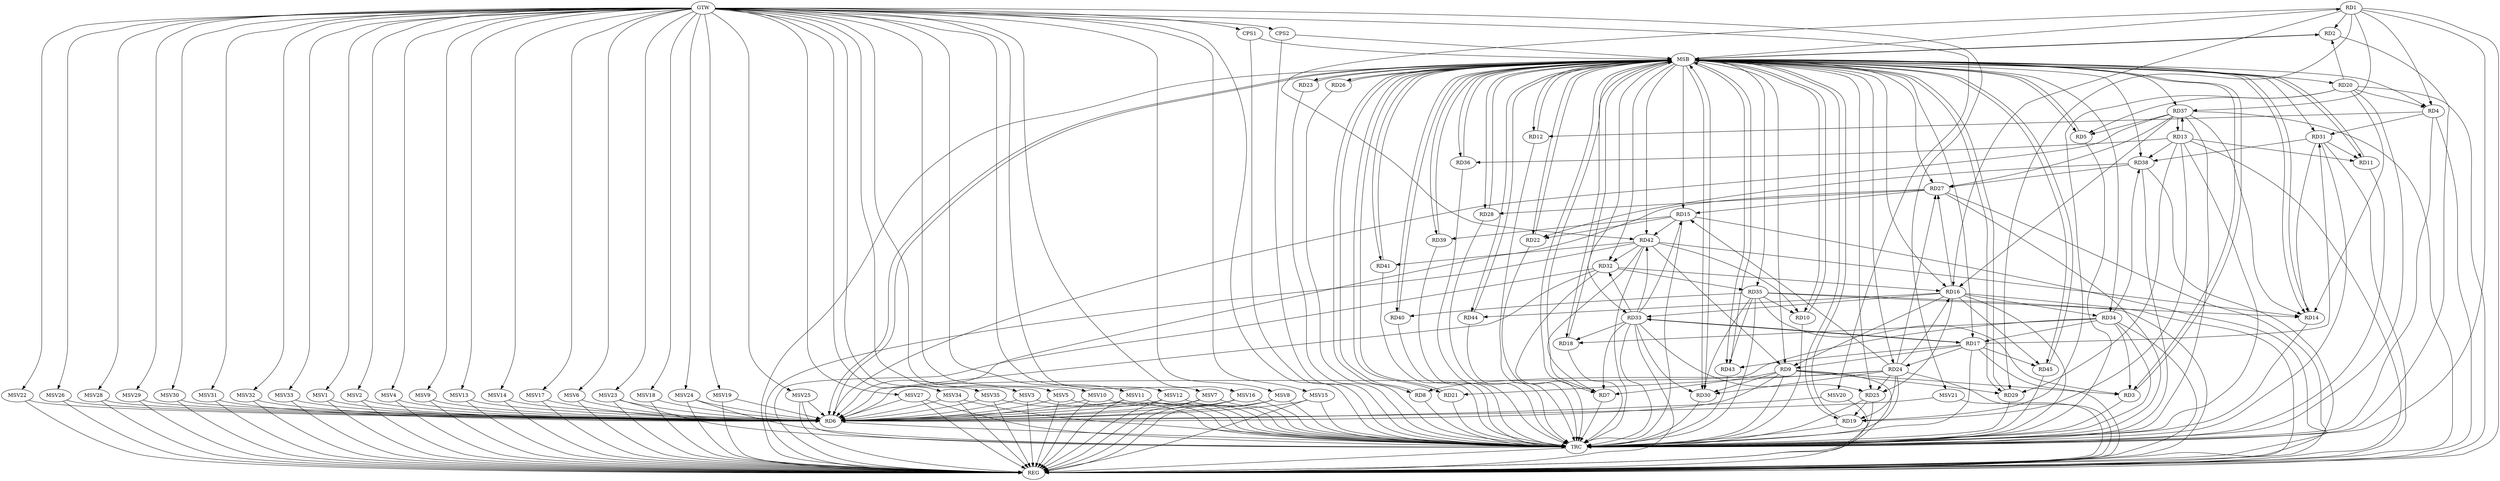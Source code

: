strict digraph G {
  RD1 [ label="RD1" ];
  RD2 [ label="RD2" ];
  RD3 [ label="RD3" ];
  RD4 [ label="RD4" ];
  RD5 [ label="RD5" ];
  RD6 [ label="RD6" ];
  RD7 [ label="RD7" ];
  RD8 [ label="RD8" ];
  RD9 [ label="RD9" ];
  RD10 [ label="RD10" ];
  RD11 [ label="RD11" ];
  RD12 [ label="RD12" ];
  RD13 [ label="RD13" ];
  RD14 [ label="RD14" ];
  RD15 [ label="RD15" ];
  RD16 [ label="RD16" ];
  RD17 [ label="RD17" ];
  RD18 [ label="RD18" ];
  RD19 [ label="RD19" ];
  RD20 [ label="RD20" ];
  RD21 [ label="RD21" ];
  RD22 [ label="RD22" ];
  RD23 [ label="RD23" ];
  RD24 [ label="RD24" ];
  RD25 [ label="RD25" ];
  RD26 [ label="RD26" ];
  RD27 [ label="RD27" ];
  RD28 [ label="RD28" ];
  RD29 [ label="RD29" ];
  RD30 [ label="RD30" ];
  RD31 [ label="RD31" ];
  RD32 [ label="RD32" ];
  RD33 [ label="RD33" ];
  RD34 [ label="RD34" ];
  RD35 [ label="RD35" ];
  RD36 [ label="RD36" ];
  RD37 [ label="RD37" ];
  RD38 [ label="RD38" ];
  RD39 [ label="RD39" ];
  RD40 [ label="RD40" ];
  RD41 [ label="RD41" ];
  RD42 [ label="RD42" ];
  RD43 [ label="RD43" ];
  RD44 [ label="RD44" ];
  RD45 [ label="RD45" ];
  CPS1 [ label="CPS1" ];
  CPS2 [ label="CPS2" ];
  GTW [ label="GTW" ];
  REG [ label="REG" ];
  MSB [ label="MSB" ];
  TRC [ label="TRC" ];
  MSV1 [ label="MSV1" ];
  MSV2 [ label="MSV2" ];
  MSV3 [ label="MSV3" ];
  MSV4 [ label="MSV4" ];
  MSV5 [ label="MSV5" ];
  MSV6 [ label="MSV6" ];
  MSV7 [ label="MSV7" ];
  MSV8 [ label="MSV8" ];
  MSV9 [ label="MSV9" ];
  MSV10 [ label="MSV10" ];
  MSV11 [ label="MSV11" ];
  MSV12 [ label="MSV12" ];
  MSV13 [ label="MSV13" ];
  MSV14 [ label="MSV14" ];
  MSV15 [ label="MSV15" ];
  MSV16 [ label="MSV16" ];
  MSV17 [ label="MSV17" ];
  MSV18 [ label="MSV18" ];
  MSV19 [ label="MSV19" ];
  MSV20 [ label="MSV20" ];
  MSV21 [ label="MSV21" ];
  MSV22 [ label="MSV22" ];
  MSV23 [ label="MSV23" ];
  MSV24 [ label="MSV24" ];
  MSV25 [ label="MSV25" ];
  MSV26 [ label="MSV26" ];
  MSV27 [ label="MSV27" ];
  MSV28 [ label="MSV28" ];
  MSV29 [ label="MSV29" ];
  MSV30 [ label="MSV30" ];
  MSV31 [ label="MSV31" ];
  MSV32 [ label="MSV32" ];
  MSV33 [ label="MSV33" ];
  MSV34 [ label="MSV34" ];
  MSV35 [ label="MSV35" ];
  RD1 -> RD2;
  RD1 -> RD4;
  RD1 -> RD16;
  RD1 -> RD29;
  RD1 -> RD37;
  RD1 -> RD42;
  RD20 -> RD2;
  RD9 -> RD3;
  RD34 -> RD3;
  RD35 -> RD3;
  RD4 -> RD12;
  RD20 -> RD4;
  RD4 -> RD31;
  RD20 -> RD5;
  RD37 -> RD5;
  RD9 -> RD6;
  RD27 -> RD6;
  RD32 -> RD6;
  RD34 -> RD6;
  RD37 -> RD6;
  RD9 -> RD7;
  RD33 -> RD7;
  RD42 -> RD7;
  RD24 -> RD8;
  RD16 -> RD9;
  RD17 -> RD9;
  RD9 -> RD29;
  RD9 -> RD30;
  RD42 -> RD9;
  RD35 -> RD10;
  RD42 -> RD10;
  RD13 -> RD11;
  RD31 -> RD11;
  RD13 -> RD19;
  RD13 -> RD29;
  RD13 -> RD36;
  RD13 -> RD37;
  RD37 -> RD13;
  RD13 -> RD38;
  RD20 -> RD14;
  RD31 -> RD14;
  RD35 -> RD14;
  RD37 -> RD14;
  RD42 -> RD14;
  RD15 -> RD22;
  RD24 -> RD15;
  RD27 -> RD15;
  RD33 -> RD15;
  RD15 -> RD39;
  RD15 -> RD42;
  RD24 -> RD16;
  RD16 -> RD25;
  RD16 -> RD27;
  RD32 -> RD16;
  RD16 -> RD33;
  RD16 -> RD34;
  RD37 -> RD16;
  RD16 -> RD44;
  RD16 -> RD45;
  RD17 -> RD24;
  RD17 -> RD31;
  RD17 -> RD33;
  RD33 -> RD17;
  RD34 -> RD17;
  RD17 -> RD43;
  RD17 -> RD45;
  RD33 -> RD18;
  RD34 -> RD18;
  RD20 -> RD19;
  RD24 -> RD19;
  RD25 -> RD19;
  RD24 -> RD21;
  RD38 -> RD22;
  RD24 -> RD25;
  RD24 -> RD27;
  RD24 -> RD30;
  RD33 -> RD25;
  RD27 -> RD28;
  RD37 -> RD27;
  RD38 -> RD27;
  RD33 -> RD30;
  RD35 -> RD30;
  RD31 -> RD38;
  RD33 -> RD32;
  RD32 -> RD35;
  RD42 -> RD32;
  RD33 -> RD42;
  RD34 -> RD38;
  RD35 -> RD40;
  RD35 -> RD43;
  RD42 -> RD41;
  GTW -> CPS1;
  GTW -> CPS2;
  RD1 -> REG;
  RD4 -> REG;
  RD9 -> REG;
  RD13 -> REG;
  RD15 -> REG;
  RD16 -> REG;
  RD17 -> REG;
  RD20 -> REG;
  RD24 -> REG;
  RD25 -> REG;
  RD27 -> REG;
  RD31 -> REG;
  RD32 -> REG;
  RD33 -> REG;
  RD34 -> REG;
  RD35 -> REG;
  RD37 -> REG;
  RD38 -> REG;
  RD42 -> REG;
  RD2 -> MSB;
  MSB -> RD1;
  MSB -> RD22;
  MSB -> RD28;
  MSB -> RD29;
  MSB -> RD36;
  MSB -> REG;
  RD3 -> MSB;
  MSB -> RD5;
  MSB -> RD10;
  MSB -> RD18;
  MSB -> RD24;
  MSB -> RD32;
  MSB -> RD37;
  MSB -> RD42;
  MSB -> RD43;
  RD5 -> MSB;
  MSB -> RD8;
  RD6 -> MSB;
  RD7 -> MSB;
  MSB -> RD3;
  MSB -> RD12;
  MSB -> RD35;
  RD8 -> MSB;
  MSB -> RD21;
  MSB -> RD38;
  RD10 -> MSB;
  MSB -> RD16;
  MSB -> RD33;
  RD11 -> MSB;
  MSB -> RD4;
  MSB -> RD20;
  MSB -> RD26;
  MSB -> RD34;
  RD12 -> MSB;
  MSB -> RD2;
  MSB -> RD6;
  MSB -> RD17;
  MSB -> RD30;
  MSB -> RD45;
  RD14 -> MSB;
  MSB -> RD25;
  MSB -> RD39;
  RD18 -> MSB;
  RD19 -> MSB;
  MSB -> RD9;
  MSB -> RD23;
  MSB -> RD31;
  RD21 -> MSB;
  MSB -> RD19;
  RD22 -> MSB;
  MSB -> RD40;
  RD23 -> MSB;
  MSB -> RD27;
  MSB -> RD44;
  RD26 -> MSB;
  MSB -> RD11;
  RD28 -> MSB;
  RD29 -> MSB;
  RD30 -> MSB;
  MSB -> RD15;
  MSB -> RD41;
  RD36 -> MSB;
  RD39 -> MSB;
  RD40 -> MSB;
  MSB -> RD14;
  RD41 -> MSB;
  RD43 -> MSB;
  RD44 -> MSB;
  RD45 -> MSB;
  MSB -> RD7;
  CPS1 -> MSB;
  CPS2 -> MSB;
  RD1 -> TRC;
  RD2 -> TRC;
  RD3 -> TRC;
  RD4 -> TRC;
  RD5 -> TRC;
  RD6 -> TRC;
  RD7 -> TRC;
  RD8 -> TRC;
  RD9 -> TRC;
  RD10 -> TRC;
  RD11 -> TRC;
  RD12 -> TRC;
  RD13 -> TRC;
  RD14 -> TRC;
  RD15 -> TRC;
  RD16 -> TRC;
  RD17 -> TRC;
  RD18 -> TRC;
  RD19 -> TRC;
  RD20 -> TRC;
  RD21 -> TRC;
  RD22 -> TRC;
  RD23 -> TRC;
  RD24 -> TRC;
  RD25 -> TRC;
  RD26 -> TRC;
  RD27 -> TRC;
  RD28 -> TRC;
  RD29 -> TRC;
  RD30 -> TRC;
  RD31 -> TRC;
  RD32 -> TRC;
  RD33 -> TRC;
  RD34 -> TRC;
  RD35 -> TRC;
  RD36 -> TRC;
  RD37 -> TRC;
  RD38 -> TRC;
  RD39 -> TRC;
  RD40 -> TRC;
  RD41 -> TRC;
  RD42 -> TRC;
  RD43 -> TRC;
  RD44 -> TRC;
  RD45 -> TRC;
  CPS1 -> TRC;
  CPS2 -> TRC;
  GTW -> TRC;
  TRC -> REG;
  MSV1 -> RD6;
  MSV2 -> RD6;
  MSV3 -> RD6;
  MSV4 -> RD6;
  MSV5 -> RD6;
  MSV6 -> RD6;
  MSV7 -> RD6;
  GTW -> MSV1;
  MSV1 -> REG;
  GTW -> MSV2;
  MSV2 -> REG;
  GTW -> MSV3;
  MSV3 -> REG;
  MSV3 -> TRC;
  GTW -> MSV4;
  MSV4 -> REG;
  GTW -> MSV5;
  MSV5 -> REG;
  MSV5 -> TRC;
  GTW -> MSV6;
  MSV6 -> REG;
  GTW -> MSV7;
  MSV7 -> REG;
  MSV7 -> TRC;
  MSV8 -> RD6;
  MSV9 -> RD6;
  MSV10 -> RD6;
  MSV11 -> RD6;
  GTW -> MSV8;
  MSV8 -> REG;
  MSV8 -> TRC;
  GTW -> MSV9;
  MSV9 -> REG;
  GTW -> MSV10;
  MSV10 -> REG;
  MSV10 -> TRC;
  GTW -> MSV11;
  MSV11 -> REG;
  MSV11 -> TRC;
  MSV12 -> RD6;
  GTW -> MSV12;
  MSV12 -> REG;
  MSV12 -> TRC;
  MSV13 -> RD6;
  MSV14 -> RD6;
  GTW -> MSV13;
  MSV13 -> REG;
  GTW -> MSV14;
  MSV14 -> REG;
  MSV15 -> RD6;
  MSV16 -> RD6;
  GTW -> MSV15;
  MSV15 -> REG;
  MSV15 -> TRC;
  GTW -> MSV16;
  MSV16 -> REG;
  MSV16 -> TRC;
  MSV17 -> RD6;
  GTW -> MSV17;
  MSV17 -> REG;
  MSV18 -> RD6;
  MSV19 -> RD6;
  GTW -> MSV18;
  MSV18 -> REG;
  GTW -> MSV19;
  MSV19 -> REG;
  MSV20 -> RD6;
  MSV21 -> RD6;
  MSV22 -> RD6;
  MSV23 -> RD6;
  GTW -> MSV20;
  MSV20 -> REG;
  GTW -> MSV21;
  MSV21 -> REG;
  GTW -> MSV22;
  MSV22 -> REG;
  GTW -> MSV23;
  MSV23 -> REG;
  MSV23 -> TRC;
  MSV24 -> RD6;
  GTW -> MSV24;
  MSV24 -> REG;
  MSV24 -> TRC;
  MSV25 -> RD6;
  GTW -> MSV25;
  MSV25 -> REG;
  MSV25 -> TRC;
  MSV26 -> RD6;
  MSV27 -> RD6;
  MSV28 -> RD6;
  GTW -> MSV26;
  MSV26 -> REG;
  GTW -> MSV27;
  MSV27 -> REG;
  MSV27 -> TRC;
  GTW -> MSV28;
  MSV28 -> REG;
  MSV29 -> RD6;
  MSV30 -> RD6;
  MSV31 -> RD6;
  GTW -> MSV29;
  MSV29 -> REG;
  GTW -> MSV30;
  MSV30 -> REG;
  GTW -> MSV31;
  MSV31 -> REG;
  MSV32 -> RD6;
  MSV33 -> RD6;
  MSV34 -> RD6;
  MSV35 -> RD6;
  GTW -> MSV32;
  MSV32 -> REG;
  GTW -> MSV33;
  MSV33 -> REG;
  GTW -> MSV34;
  MSV34 -> REG;
  MSV34 -> TRC;
  GTW -> MSV35;
  MSV35 -> REG;
  MSV35 -> TRC;
}
